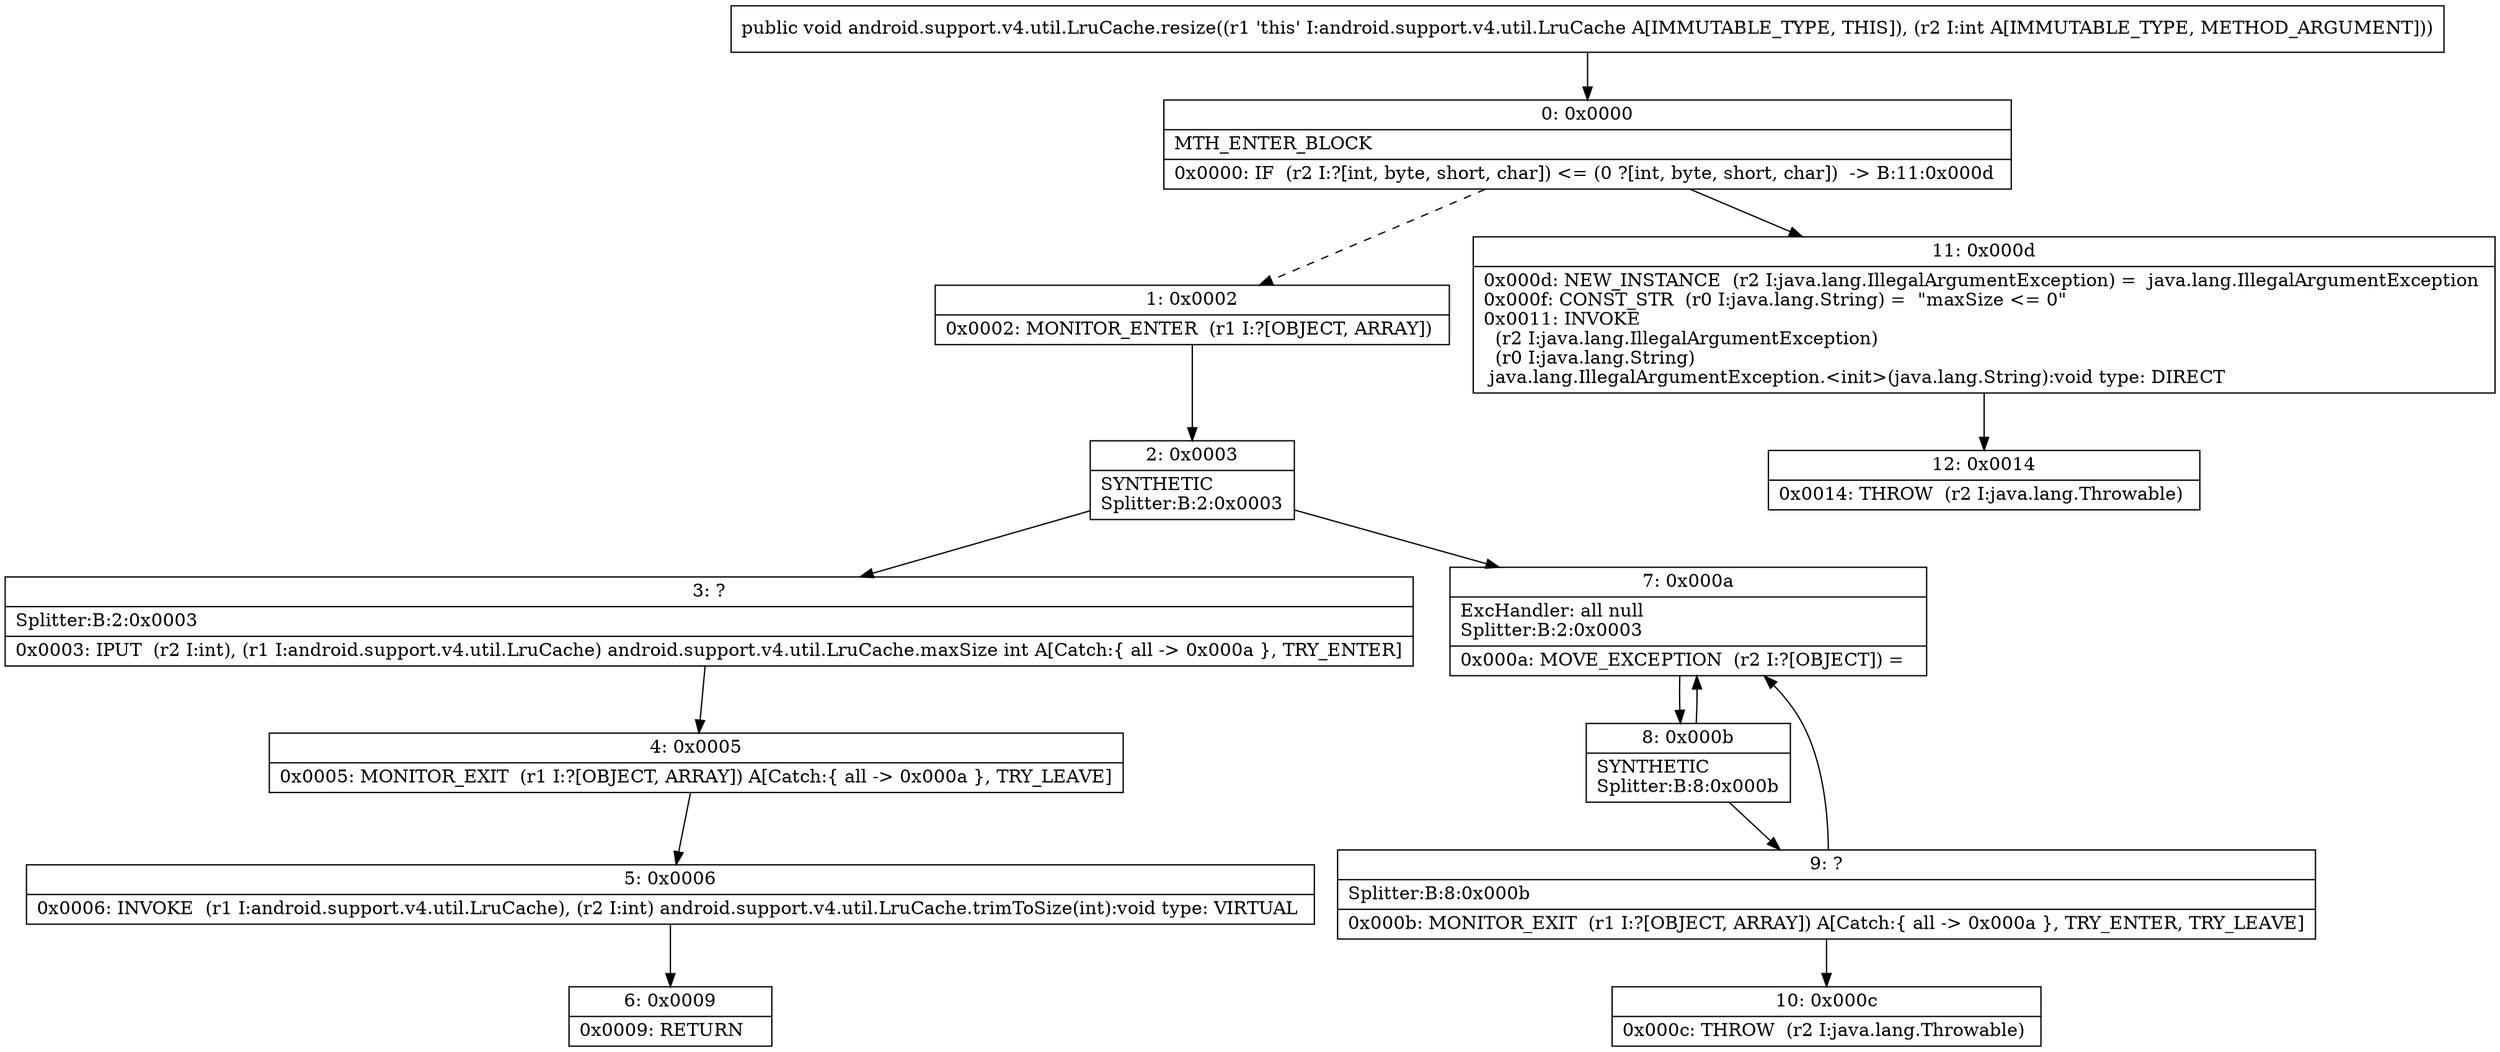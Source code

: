 digraph "CFG forandroid.support.v4.util.LruCache.resize(I)V" {
Node_0 [shape=record,label="{0\:\ 0x0000|MTH_ENTER_BLOCK\l|0x0000: IF  (r2 I:?[int, byte, short, char]) \<= (0 ?[int, byte, short, char])  \-\> B:11:0x000d \l}"];
Node_1 [shape=record,label="{1\:\ 0x0002|0x0002: MONITOR_ENTER  (r1 I:?[OBJECT, ARRAY]) \l}"];
Node_2 [shape=record,label="{2\:\ 0x0003|SYNTHETIC\lSplitter:B:2:0x0003\l}"];
Node_3 [shape=record,label="{3\:\ ?|Splitter:B:2:0x0003\l|0x0003: IPUT  (r2 I:int), (r1 I:android.support.v4.util.LruCache) android.support.v4.util.LruCache.maxSize int A[Catch:\{ all \-\> 0x000a \}, TRY_ENTER]\l}"];
Node_4 [shape=record,label="{4\:\ 0x0005|0x0005: MONITOR_EXIT  (r1 I:?[OBJECT, ARRAY]) A[Catch:\{ all \-\> 0x000a \}, TRY_LEAVE]\l}"];
Node_5 [shape=record,label="{5\:\ 0x0006|0x0006: INVOKE  (r1 I:android.support.v4.util.LruCache), (r2 I:int) android.support.v4.util.LruCache.trimToSize(int):void type: VIRTUAL \l}"];
Node_6 [shape=record,label="{6\:\ 0x0009|0x0009: RETURN   \l}"];
Node_7 [shape=record,label="{7\:\ 0x000a|ExcHandler: all null\lSplitter:B:2:0x0003\l|0x000a: MOVE_EXCEPTION  (r2 I:?[OBJECT]) =  \l}"];
Node_8 [shape=record,label="{8\:\ 0x000b|SYNTHETIC\lSplitter:B:8:0x000b\l}"];
Node_9 [shape=record,label="{9\:\ ?|Splitter:B:8:0x000b\l|0x000b: MONITOR_EXIT  (r1 I:?[OBJECT, ARRAY]) A[Catch:\{ all \-\> 0x000a \}, TRY_ENTER, TRY_LEAVE]\l}"];
Node_10 [shape=record,label="{10\:\ 0x000c|0x000c: THROW  (r2 I:java.lang.Throwable) \l}"];
Node_11 [shape=record,label="{11\:\ 0x000d|0x000d: NEW_INSTANCE  (r2 I:java.lang.IllegalArgumentException) =  java.lang.IllegalArgumentException \l0x000f: CONST_STR  (r0 I:java.lang.String) =  \"maxSize \<= 0\" \l0x0011: INVOKE  \l  (r2 I:java.lang.IllegalArgumentException)\l  (r0 I:java.lang.String)\l java.lang.IllegalArgumentException.\<init\>(java.lang.String):void type: DIRECT \l}"];
Node_12 [shape=record,label="{12\:\ 0x0014|0x0014: THROW  (r2 I:java.lang.Throwable) \l}"];
MethodNode[shape=record,label="{public void android.support.v4.util.LruCache.resize((r1 'this' I:android.support.v4.util.LruCache A[IMMUTABLE_TYPE, THIS]), (r2 I:int A[IMMUTABLE_TYPE, METHOD_ARGUMENT])) }"];
MethodNode -> Node_0;
Node_0 -> Node_1[style=dashed];
Node_0 -> Node_11;
Node_1 -> Node_2;
Node_2 -> Node_3;
Node_2 -> Node_7;
Node_3 -> Node_4;
Node_4 -> Node_5;
Node_5 -> Node_6;
Node_7 -> Node_8;
Node_8 -> Node_9;
Node_8 -> Node_7;
Node_9 -> Node_10;
Node_9 -> Node_7;
Node_11 -> Node_12;
}

